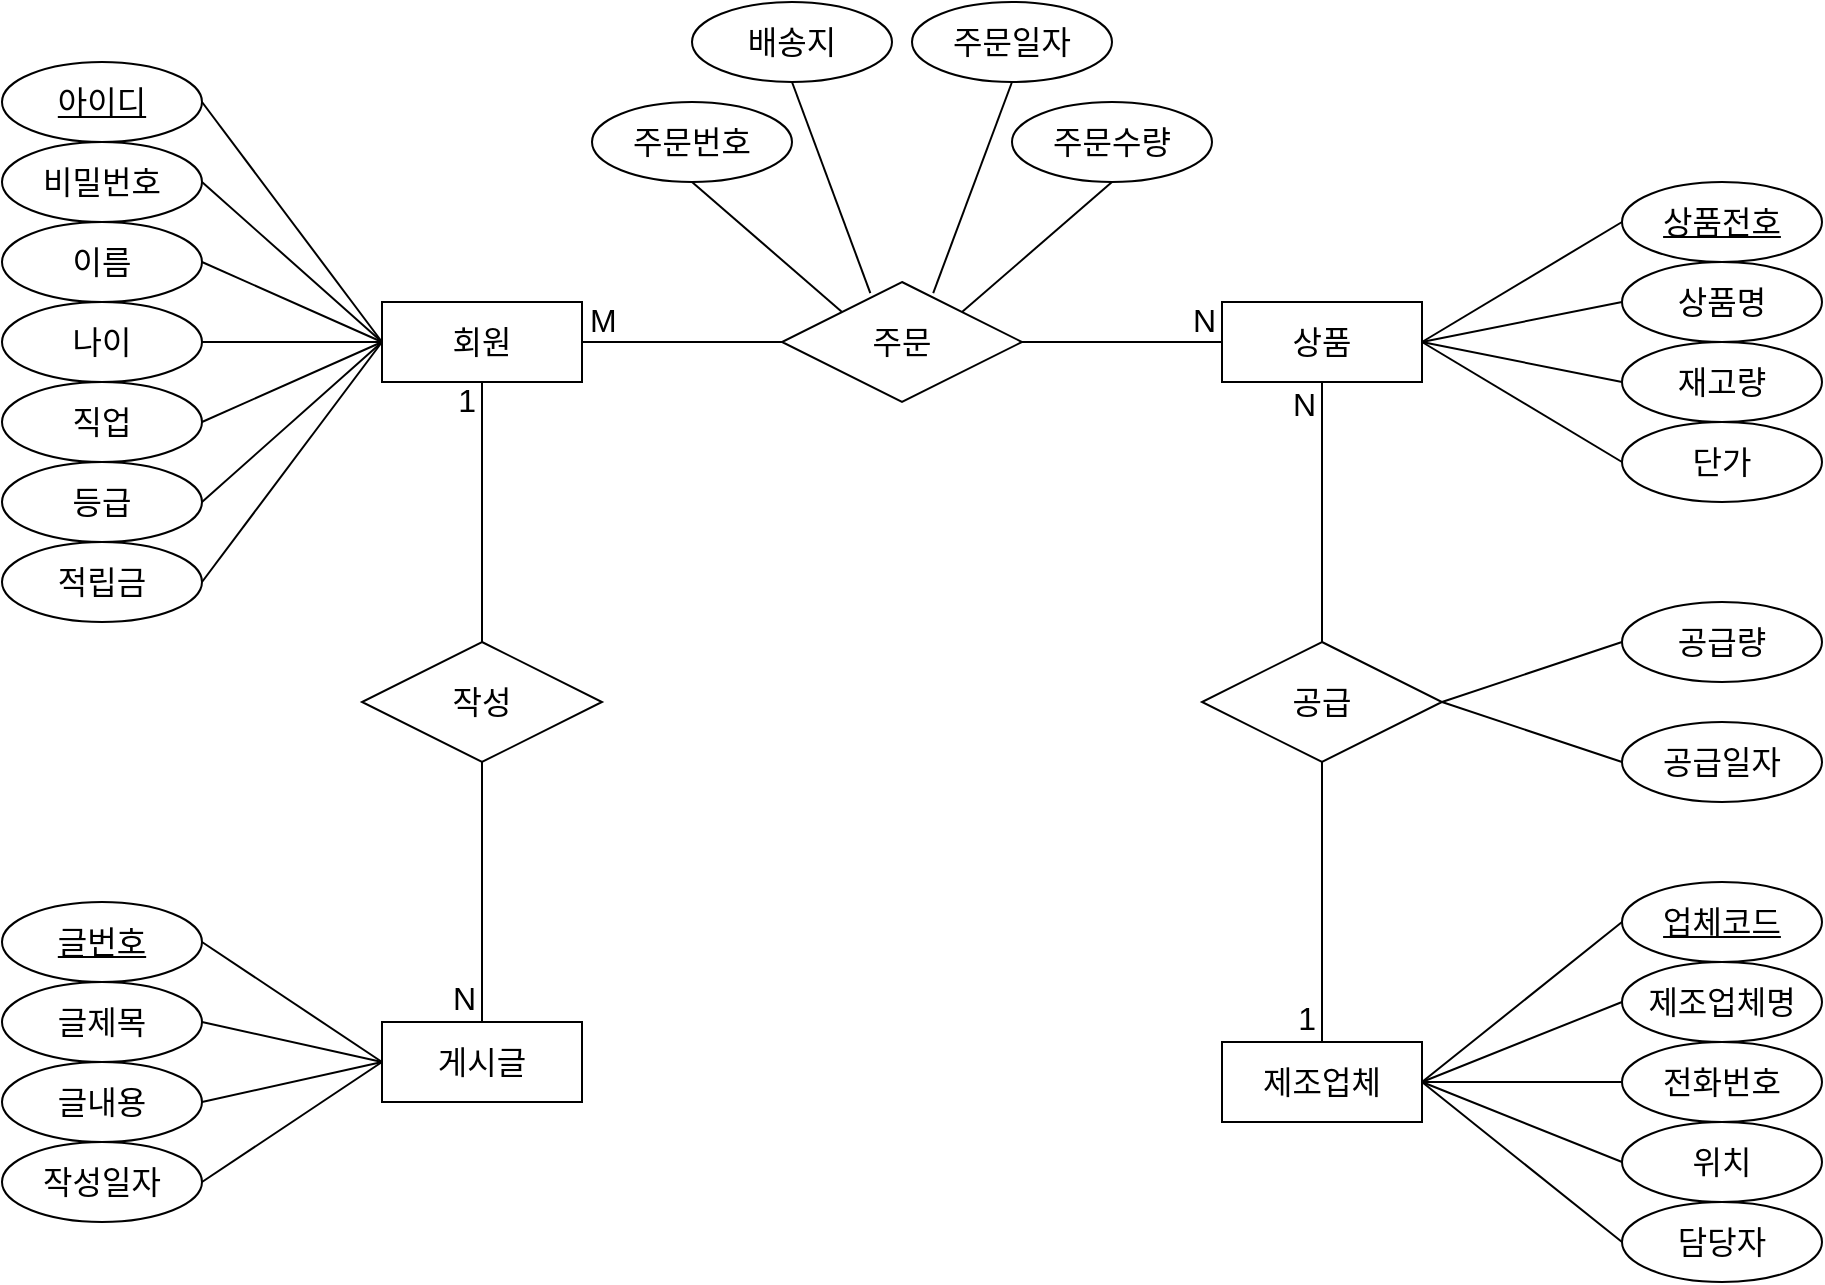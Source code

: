 <mxfile version="23.0.2" type="github">
  <diagram name="페이지-1" id="IUGM_bh3EjzVQokUihNc">
    <mxGraphModel dx="1903" dy="1603" grid="1" gridSize="10" guides="1" tooltips="1" connect="1" arrows="1" fold="1" page="0" pageScale="1" pageWidth="827" pageHeight="1169" math="0" shadow="0">
      <root>
        <mxCell id="0" />
        <mxCell id="1" parent="0" />
        <mxCell id="mSW_ob6m5kvvUS12QBub-59" value="" style="endArrow=none;html=1;rounded=0;fontSize=12;startSize=8;endSize=8;curved=1;exitX=1;exitY=0.5;exitDx=0;exitDy=0;entryX=0;entryY=0.5;entryDx=0;entryDy=0;" edge="1" parent="1" source="mSW_ob6m5kvvUS12QBub-2" target="mSW_ob6m5kvvUS12QBub-3">
          <mxGeometry relative="1" as="geometry">
            <mxPoint x="-240" y="-10" as="sourcePoint" />
            <mxPoint x="-80" y="-10" as="targetPoint" />
          </mxGeometry>
        </mxCell>
        <mxCell id="mSW_ob6m5kvvUS12QBub-60" value="M" style="resizable=0;html=1;whiteSpace=wrap;align=left;verticalAlign=bottom;fontSize=16;" connectable="0" vertex="1" parent="mSW_ob6m5kvvUS12QBub-59">
          <mxGeometry x="-1" relative="1" as="geometry">
            <mxPoint x="2" as="offset" />
          </mxGeometry>
        </mxCell>
        <mxCell id="mSW_ob6m5kvvUS12QBub-61" value="N" style="resizable=0;html=1;whiteSpace=wrap;align=right;verticalAlign=bottom;fontSize=16;" connectable="0" vertex="1" parent="mSW_ob6m5kvvUS12QBub-59">
          <mxGeometry x="1" relative="1" as="geometry">
            <mxPoint x="-2" as="offset" />
          </mxGeometry>
        </mxCell>
        <mxCell id="mSW_ob6m5kvvUS12QBub-31" value="게시글" style="whiteSpace=wrap;html=1;align=center;fontSize=16;" vertex="1" parent="1">
          <mxGeometry x="-400" y="240" width="100" height="40" as="geometry" />
        </mxCell>
        <mxCell id="mSW_ob6m5kvvUS12QBub-36" value="글번호" style="ellipse;whiteSpace=wrap;html=1;align=center;fontStyle=4;fontSize=16;" vertex="1" parent="1">
          <mxGeometry x="-590" y="180" width="100" height="40" as="geometry" />
        </mxCell>
        <mxCell id="mSW_ob6m5kvvUS12QBub-37" value="글제목" style="ellipse;whiteSpace=wrap;html=1;align=center;fontSize=16;" vertex="1" parent="1">
          <mxGeometry x="-590" y="220" width="100" height="40" as="geometry" />
        </mxCell>
        <mxCell id="mSW_ob6m5kvvUS12QBub-38" value="글내용" style="ellipse;whiteSpace=wrap;html=1;align=center;fontSize=16;" vertex="1" parent="1">
          <mxGeometry x="-590" y="260" width="100" height="40" as="geometry" />
        </mxCell>
        <mxCell id="mSW_ob6m5kvvUS12QBub-39" value="작성일자" style="ellipse;whiteSpace=wrap;html=1;align=center;fontSize=16;" vertex="1" parent="1">
          <mxGeometry x="-590" y="300" width="100" height="40" as="geometry" />
        </mxCell>
        <mxCell id="mSW_ob6m5kvvUS12QBub-40" value="" style="endArrow=none;html=1;rounded=0;fontSize=12;startSize=8;endSize=8;curved=1;entryX=1;entryY=0.5;entryDx=0;entryDy=0;exitX=0;exitY=0.5;exitDx=0;exitDy=0;" edge="1" parent="1" source="mSW_ob6m5kvvUS12QBub-31" target="mSW_ob6m5kvvUS12QBub-36">
          <mxGeometry relative="1" as="geometry">
            <mxPoint x="-750" y="240" as="sourcePoint" />
            <mxPoint x="-680" y="180" as="targetPoint" />
          </mxGeometry>
        </mxCell>
        <mxCell id="mSW_ob6m5kvvUS12QBub-41" value="" style="endArrow=none;html=1;rounded=0;fontSize=12;startSize=8;endSize=8;curved=1;entryX=1;entryY=0.5;entryDx=0;entryDy=0;exitX=0;exitY=0.5;exitDx=0;exitDy=0;" edge="1" parent="1" source="mSW_ob6m5kvvUS12QBub-31" target="mSW_ob6m5kvvUS12QBub-39">
          <mxGeometry relative="1" as="geometry">
            <mxPoint x="-750" y="240" as="sourcePoint" />
            <mxPoint x="-680" y="300" as="targetPoint" />
          </mxGeometry>
        </mxCell>
        <mxCell id="mSW_ob6m5kvvUS12QBub-42" value="" style="endArrow=none;html=1;rounded=0;fontSize=12;startSize=8;endSize=8;curved=1;entryX=1;entryY=0.5;entryDx=0;entryDy=0;exitX=0;exitY=0.5;exitDx=0;exitDy=0;" edge="1" parent="1" source="mSW_ob6m5kvvUS12QBub-31" target="mSW_ob6m5kvvUS12QBub-37">
          <mxGeometry relative="1" as="geometry">
            <mxPoint x="-750" y="240" as="sourcePoint" />
            <mxPoint x="-680" y="220" as="targetPoint" />
          </mxGeometry>
        </mxCell>
        <mxCell id="mSW_ob6m5kvvUS12QBub-43" value="" style="endArrow=none;html=1;rounded=0;fontSize=12;startSize=8;endSize=8;curved=1;entryX=1;entryY=0.5;entryDx=0;entryDy=0;exitX=0;exitY=0.5;exitDx=0;exitDy=0;" edge="1" parent="1" source="mSW_ob6m5kvvUS12QBub-31" target="mSW_ob6m5kvvUS12QBub-38">
          <mxGeometry relative="1" as="geometry">
            <mxPoint x="-750" y="240" as="sourcePoint" />
            <mxPoint x="-680" y="260" as="targetPoint" />
          </mxGeometry>
        </mxCell>
        <mxCell id="mSW_ob6m5kvvUS12QBub-30" value="제조업체" style="whiteSpace=wrap;html=1;align=center;fontSize=16;" vertex="1" parent="1">
          <mxGeometry x="20" y="250" width="100" height="40" as="geometry" />
        </mxCell>
        <mxCell id="mSW_ob6m5kvvUS12QBub-32" value="업체코드" style="ellipse;whiteSpace=wrap;html=1;align=center;fontStyle=4;fontSize=16;" vertex="1" parent="1">
          <mxGeometry x="220" y="170" width="100" height="40" as="geometry" />
        </mxCell>
        <mxCell id="mSW_ob6m5kvvUS12QBub-33" value="전화번호" style="ellipse;whiteSpace=wrap;html=1;align=center;fontSize=16;" vertex="1" parent="1">
          <mxGeometry x="220" y="250" width="100" height="40" as="geometry" />
        </mxCell>
        <mxCell id="mSW_ob6m5kvvUS12QBub-34" value="위치" style="ellipse;whiteSpace=wrap;html=1;align=center;fontSize=16;" vertex="1" parent="1">
          <mxGeometry x="220" y="290" width="100" height="40" as="geometry" />
        </mxCell>
        <mxCell id="mSW_ob6m5kvvUS12QBub-35" value="담당자" style="ellipse;whiteSpace=wrap;html=1;align=center;fontSize=16;" vertex="1" parent="1">
          <mxGeometry x="220" y="330" width="100" height="40" as="geometry" />
        </mxCell>
        <mxCell id="mSW_ob6m5kvvUS12QBub-46" value="" style="endArrow=none;html=1;rounded=0;fontSize=12;startSize=8;endSize=8;curved=1;exitX=0;exitY=0.5;exitDx=0;exitDy=0;entryX=1;entryY=0.5;entryDx=0;entryDy=0;" edge="1" parent="1" source="mSW_ob6m5kvvUS12QBub-32" target="mSW_ob6m5kvvUS12QBub-30">
          <mxGeometry relative="1" as="geometry">
            <mxPoint x="390" y="220" as="sourcePoint" />
            <mxPoint x="120" y="270" as="targetPoint" />
          </mxGeometry>
        </mxCell>
        <mxCell id="mSW_ob6m5kvvUS12QBub-47" value="" style="endArrow=none;html=1;rounded=0;fontSize=12;startSize=8;endSize=8;curved=1;exitX=0;exitY=0.5;exitDx=0;exitDy=0;entryX=1;entryY=0.5;entryDx=0;entryDy=0;" edge="1" parent="1" source="mSW_ob6m5kvvUS12QBub-33" target="mSW_ob6m5kvvUS12QBub-30">
          <mxGeometry relative="1" as="geometry">
            <mxPoint x="290" y="280" as="sourcePoint" />
            <mxPoint x="120" y="270" as="targetPoint" />
          </mxGeometry>
        </mxCell>
        <mxCell id="mSW_ob6m5kvvUS12QBub-48" value="" style="endArrow=none;html=1;rounded=0;fontSize=12;startSize=8;endSize=8;curved=1;exitX=0;exitY=0.5;exitDx=0;exitDy=0;entryX=1;entryY=0.5;entryDx=0;entryDy=0;" edge="1" parent="1" source="mSW_ob6m5kvvUS12QBub-34" target="mSW_ob6m5kvvUS12QBub-30">
          <mxGeometry relative="1" as="geometry">
            <mxPoint x="390" y="340" as="sourcePoint" />
            <mxPoint x="120" y="270" as="targetPoint" />
          </mxGeometry>
        </mxCell>
        <mxCell id="mSW_ob6m5kvvUS12QBub-49" value="" style="endArrow=none;html=1;rounded=0;fontSize=12;startSize=8;endSize=8;curved=1;exitX=0;exitY=0.5;exitDx=0;exitDy=0;entryX=1;entryY=0.5;entryDx=0;entryDy=0;" edge="1" parent="1" source="mSW_ob6m5kvvUS12QBub-35" target="mSW_ob6m5kvvUS12QBub-30">
          <mxGeometry relative="1" as="geometry">
            <mxPoint x="390" y="380" as="sourcePoint" />
            <mxPoint x="480" y="300" as="targetPoint" />
          </mxGeometry>
        </mxCell>
        <mxCell id="mSW_ob6m5kvvUS12QBub-51" value="제조업체명" style="ellipse;whiteSpace=wrap;html=1;align=center;fontSize=16;" vertex="1" parent="1">
          <mxGeometry x="220" y="210" width="100" height="40" as="geometry" />
        </mxCell>
        <mxCell id="mSW_ob6m5kvvUS12QBub-52" value="" style="endArrow=none;html=1;rounded=0;fontSize=12;startSize=8;endSize=8;curved=1;exitX=0;exitY=0.5;exitDx=0;exitDy=0;entryX=1;entryY=0.5;entryDx=0;entryDy=0;" edge="1" parent="1" source="mSW_ob6m5kvvUS12QBub-51" target="mSW_ob6m5kvvUS12QBub-30">
          <mxGeometry relative="1" as="geometry">
            <mxPoint x="390" y="240" as="sourcePoint" />
            <mxPoint x="480" y="300" as="targetPoint" />
          </mxGeometry>
        </mxCell>
        <mxCell id="mSW_ob6m5kvvUS12QBub-2" value="회원" style="whiteSpace=wrap;html=1;align=center;fontSize=16;" vertex="1" parent="1">
          <mxGeometry x="-400" y="-120" width="100" height="40" as="geometry" />
        </mxCell>
        <mxCell id="mSW_ob6m5kvvUS12QBub-4" value="아이디" style="ellipse;whiteSpace=wrap;html=1;align=center;fontStyle=4;fontSize=16;" vertex="1" parent="1">
          <mxGeometry x="-590" y="-240" width="100" height="40" as="geometry" />
        </mxCell>
        <mxCell id="mSW_ob6m5kvvUS12QBub-5" value="비밀번호" style="ellipse;whiteSpace=wrap;html=1;align=center;fontSize=16;" vertex="1" parent="1">
          <mxGeometry x="-590" y="-200" width="100" height="40" as="geometry" />
        </mxCell>
        <mxCell id="mSW_ob6m5kvvUS12QBub-6" value="이름" style="ellipse;whiteSpace=wrap;html=1;align=center;fontSize=16;" vertex="1" parent="1">
          <mxGeometry x="-590" y="-160" width="100" height="40" as="geometry" />
        </mxCell>
        <mxCell id="mSW_ob6m5kvvUS12QBub-7" value="나이" style="ellipse;whiteSpace=wrap;html=1;align=center;fontSize=16;" vertex="1" parent="1">
          <mxGeometry x="-590" y="-120" width="100" height="40" as="geometry" />
        </mxCell>
        <mxCell id="mSW_ob6m5kvvUS12QBub-8" value="직업" style="ellipse;whiteSpace=wrap;html=1;align=center;fontSize=16;" vertex="1" parent="1">
          <mxGeometry x="-590" y="-80" width="100" height="40" as="geometry" />
        </mxCell>
        <mxCell id="mSW_ob6m5kvvUS12QBub-9" value="등급" style="ellipse;whiteSpace=wrap;html=1;align=center;fontSize=16;" vertex="1" parent="1">
          <mxGeometry x="-590" y="-40" width="100" height="40" as="geometry" />
        </mxCell>
        <mxCell id="mSW_ob6m5kvvUS12QBub-10" value="적립금" style="ellipse;whiteSpace=wrap;html=1;align=center;fontSize=16;" vertex="1" parent="1">
          <mxGeometry x="-590" width="100" height="40" as="geometry" />
        </mxCell>
        <mxCell id="mSW_ob6m5kvvUS12QBub-23" value="" style="endArrow=none;html=1;rounded=0;fontSize=12;startSize=8;endSize=8;curved=1;entryX=0;entryY=0.5;entryDx=0;entryDy=0;exitX=1;exitY=0.5;exitDx=0;exitDy=0;" edge="1" parent="1" source="mSW_ob6m5kvvUS12QBub-7" target="mSW_ob6m5kvvUS12QBub-2">
          <mxGeometry relative="1" as="geometry">
            <mxPoint x="-470" y="-80" as="sourcePoint" />
            <mxPoint x="-400" y="-100" as="targetPoint" />
          </mxGeometry>
        </mxCell>
        <mxCell id="mSW_ob6m5kvvUS12QBub-24" value="" style="endArrow=none;html=1;rounded=0;fontSize=12;startSize=8;endSize=8;curved=1;entryX=0;entryY=0.5;entryDx=0;entryDy=0;exitX=1;exitY=0.5;exitDx=0;exitDy=0;" edge="1" parent="1" target="mSW_ob6m5kvvUS12QBub-2">
          <mxGeometry relative="1" as="geometry">
            <mxPoint x="-490" y="-220" as="sourcePoint" />
            <mxPoint x="-420" y="-240" as="targetPoint" />
          </mxGeometry>
        </mxCell>
        <mxCell id="mSW_ob6m5kvvUS12QBub-25" value="" style="endArrow=none;html=1;rounded=0;fontSize=12;startSize=8;endSize=8;curved=1;exitX=1;exitY=0.5;exitDx=0;exitDy=0;entryX=0;entryY=0.5;entryDx=0;entryDy=0;" edge="1" parent="1" source="mSW_ob6m5kvvUS12QBub-5" target="mSW_ob6m5kvvUS12QBub-2">
          <mxGeometry relative="1" as="geometry">
            <mxPoint x="-480" y="-210" as="sourcePoint" />
            <mxPoint x="-400" y="-100" as="targetPoint" />
          </mxGeometry>
        </mxCell>
        <mxCell id="mSW_ob6m5kvvUS12QBub-26" value="" style="endArrow=none;html=1;rounded=0;fontSize=12;startSize=8;endSize=8;curved=1;entryX=0;entryY=0.5;entryDx=0;entryDy=0;exitX=1;exitY=0.5;exitDx=0;exitDy=0;" edge="1" parent="1" source="mSW_ob6m5kvvUS12QBub-6" target="mSW_ob6m5kvvUS12QBub-2">
          <mxGeometry relative="1" as="geometry">
            <mxPoint x="-470" y="-200" as="sourcePoint" />
            <mxPoint x="-380" y="-80" as="targetPoint" />
          </mxGeometry>
        </mxCell>
        <mxCell id="mSW_ob6m5kvvUS12QBub-27" value="" style="endArrow=none;html=1;rounded=0;fontSize=12;startSize=8;endSize=8;curved=1;entryX=0;entryY=0.5;entryDx=0;entryDy=0;exitX=1;exitY=0.5;exitDx=0;exitDy=0;" edge="1" parent="1" source="mSW_ob6m5kvvUS12QBub-8" target="mSW_ob6m5kvvUS12QBub-2">
          <mxGeometry relative="1" as="geometry">
            <mxPoint x="-460" y="-190" as="sourcePoint" />
            <mxPoint x="-370" y="-70" as="targetPoint" />
          </mxGeometry>
        </mxCell>
        <mxCell id="mSW_ob6m5kvvUS12QBub-28" value="" style="endArrow=none;html=1;rounded=0;fontSize=12;startSize=8;endSize=8;curved=1;exitX=1;exitY=0.5;exitDx=0;exitDy=0;entryX=0;entryY=0.5;entryDx=0;entryDy=0;" edge="1" parent="1" source="mSW_ob6m5kvvUS12QBub-9" target="mSW_ob6m5kvvUS12QBub-2">
          <mxGeometry relative="1" as="geometry">
            <mxPoint x="-450" y="-180" as="sourcePoint" />
            <mxPoint x="-400" y="-100" as="targetPoint" />
          </mxGeometry>
        </mxCell>
        <mxCell id="mSW_ob6m5kvvUS12QBub-29" value="" style="endArrow=none;html=1;rounded=0;fontSize=12;startSize=8;endSize=8;curved=1;entryX=0;entryY=0.5;entryDx=0;entryDy=0;exitX=1;exitY=0.5;exitDx=0;exitDy=0;" edge="1" parent="1" source="mSW_ob6m5kvvUS12QBub-10" target="mSW_ob6m5kvvUS12QBub-2">
          <mxGeometry relative="1" as="geometry">
            <mxPoint x="-440" y="-170" as="sourcePoint" />
            <mxPoint x="-350" y="-50" as="targetPoint" />
          </mxGeometry>
        </mxCell>
        <mxCell id="mSW_ob6m5kvvUS12QBub-3" value="상품" style="whiteSpace=wrap;html=1;align=center;fontSize=16;" vertex="1" parent="1">
          <mxGeometry x="20" y="-120" width="100" height="40" as="geometry" />
        </mxCell>
        <mxCell id="mSW_ob6m5kvvUS12QBub-11" value="상품전호" style="ellipse;whiteSpace=wrap;html=1;align=center;fontStyle=4;fontSize=16;" vertex="1" parent="1">
          <mxGeometry x="220" y="-180" width="100" height="40" as="geometry" />
        </mxCell>
        <mxCell id="mSW_ob6m5kvvUS12QBub-12" value="상품명" style="ellipse;whiteSpace=wrap;html=1;align=center;fontSize=16;" vertex="1" parent="1">
          <mxGeometry x="220" y="-140" width="100" height="40" as="geometry" />
        </mxCell>
        <mxCell id="mSW_ob6m5kvvUS12QBub-13" value="재고량" style="ellipse;whiteSpace=wrap;html=1;align=center;fontSize=16;" vertex="1" parent="1">
          <mxGeometry x="220" y="-100" width="100" height="40" as="geometry" />
        </mxCell>
        <mxCell id="mSW_ob6m5kvvUS12QBub-14" value="단가" style="ellipse;whiteSpace=wrap;html=1;align=center;fontSize=16;" vertex="1" parent="1">
          <mxGeometry x="220" y="-60" width="100" height="40" as="geometry" />
        </mxCell>
        <mxCell id="mSW_ob6m5kvvUS12QBub-16" value="" style="endArrow=none;html=1;rounded=0;fontSize=12;startSize=8;endSize=8;curved=1;entryX=0;entryY=0.5;entryDx=0;entryDy=0;exitX=1;exitY=0.5;exitDx=0;exitDy=0;" edge="1" parent="1" source="mSW_ob6m5kvvUS12QBub-3" target="mSW_ob6m5kvvUS12QBub-11">
          <mxGeometry relative="1" as="geometry">
            <mxPoint x="120" y="-100" as="sourcePoint" />
            <mxPoint x="30" y="-60" as="targetPoint" />
          </mxGeometry>
        </mxCell>
        <mxCell id="mSW_ob6m5kvvUS12QBub-17" value="" style="endArrow=none;html=1;rounded=0;fontSize=12;startSize=8;endSize=8;curved=1;entryX=0;entryY=0.5;entryDx=0;entryDy=0;exitX=1;exitY=0.5;exitDx=0;exitDy=0;" edge="1" parent="1" source="mSW_ob6m5kvvUS12QBub-3" target="mSW_ob6m5kvvUS12QBub-14">
          <mxGeometry relative="1" as="geometry">
            <mxPoint x="120" y="-80" as="sourcePoint" />
            <mxPoint x="190" y="-130" as="targetPoint" />
          </mxGeometry>
        </mxCell>
        <mxCell id="mSW_ob6m5kvvUS12QBub-19" value="" style="endArrow=none;html=1;rounded=0;fontSize=12;startSize=8;endSize=8;curved=1;entryX=0;entryY=0.5;entryDx=0;entryDy=0;exitX=1;exitY=0.5;exitDx=0;exitDy=0;" edge="1" parent="1" source="mSW_ob6m5kvvUS12QBub-3" target="mSW_ob6m5kvvUS12QBub-12">
          <mxGeometry relative="1" as="geometry">
            <mxPoint x="130" y="-90" as="sourcePoint" />
            <mxPoint x="200" y="-150" as="targetPoint" />
          </mxGeometry>
        </mxCell>
        <mxCell id="mSW_ob6m5kvvUS12QBub-22" value="" style="endArrow=none;html=1;rounded=0;fontSize=12;startSize=8;endSize=8;curved=1;entryX=0;entryY=0.5;entryDx=0;entryDy=0;exitX=1;exitY=0.5;exitDx=0;exitDy=0;" edge="1" parent="1" source="mSW_ob6m5kvvUS12QBub-3" target="mSW_ob6m5kvvUS12QBub-13">
          <mxGeometry relative="1" as="geometry">
            <mxPoint x="130" y="-90" as="sourcePoint" />
            <mxPoint x="200" y="-110" as="targetPoint" />
          </mxGeometry>
        </mxCell>
        <mxCell id="mSW_ob6m5kvvUS12QBub-58" value="주문" style="shape=rhombus;perimeter=rhombusPerimeter;whiteSpace=wrap;html=1;align=center;fontSize=16;" vertex="1" parent="1">
          <mxGeometry x="-200" y="-130" width="120" height="60" as="geometry" />
        </mxCell>
        <mxCell id="mSW_ob6m5kvvUS12QBub-64" value="공급" style="shape=rhombus;perimeter=rhombusPerimeter;whiteSpace=wrap;html=1;align=center;fontSize=16;" vertex="1" parent="1">
          <mxGeometry x="10" y="50" width="120" height="60" as="geometry" />
        </mxCell>
        <mxCell id="mSW_ob6m5kvvUS12QBub-66" value="" style="endArrow=none;html=1;rounded=0;fontSize=12;startSize=8;endSize=8;curved=1;entryX=0.5;entryY=0;entryDx=0;entryDy=0;exitX=0.5;exitY=1;exitDx=0;exitDy=0;" edge="1" parent="1" source="mSW_ob6m5kvvUS12QBub-64" target="mSW_ob6m5kvvUS12QBub-30">
          <mxGeometry relative="1" as="geometry">
            <mxPoint x="-190" y="170" as="sourcePoint" />
            <mxPoint x="-30" y="170" as="targetPoint" />
          </mxGeometry>
        </mxCell>
        <mxCell id="mSW_ob6m5kvvUS12QBub-67" value="1" style="resizable=0;html=1;whiteSpace=wrap;align=right;verticalAlign=bottom;fontSize=16;" connectable="0" vertex="1" parent="mSW_ob6m5kvvUS12QBub-66">
          <mxGeometry x="1" relative="1" as="geometry">
            <mxPoint x="-2" y="-1" as="offset" />
          </mxGeometry>
        </mxCell>
        <mxCell id="mSW_ob6m5kvvUS12QBub-68" value="" style="endArrow=none;html=1;rounded=0;fontSize=12;startSize=8;endSize=8;curved=1;entryX=0.5;entryY=1;entryDx=0;entryDy=0;exitX=0.5;exitY=0;exitDx=0;exitDy=0;" edge="1" parent="1" source="mSW_ob6m5kvvUS12QBub-64" target="mSW_ob6m5kvvUS12QBub-3">
          <mxGeometry relative="1" as="geometry">
            <mxPoint x="-190" y="170" as="sourcePoint" />
            <mxPoint x="-30" y="170" as="targetPoint" />
          </mxGeometry>
        </mxCell>
        <mxCell id="mSW_ob6m5kvvUS12QBub-69" value="N" style="resizable=0;html=1;whiteSpace=wrap;align=right;verticalAlign=bottom;fontSize=16;" connectable="0" vertex="1" parent="mSW_ob6m5kvvUS12QBub-68">
          <mxGeometry x="1" relative="1" as="geometry">
            <mxPoint x="-2" y="22" as="offset" />
          </mxGeometry>
        </mxCell>
        <mxCell id="mSW_ob6m5kvvUS12QBub-70" value="공급량" style="ellipse;whiteSpace=wrap;html=1;align=center;fontSize=16;" vertex="1" parent="1">
          <mxGeometry x="220" y="30" width="100" height="40" as="geometry" />
        </mxCell>
        <mxCell id="mSW_ob6m5kvvUS12QBub-71" value="공급일자" style="ellipse;whiteSpace=wrap;html=1;align=center;fontSize=16;" vertex="1" parent="1">
          <mxGeometry x="220" y="90" width="100" height="40" as="geometry" />
        </mxCell>
        <mxCell id="mSW_ob6m5kvvUS12QBub-72" value="" style="endArrow=none;html=1;rounded=0;fontSize=12;startSize=8;endSize=8;curved=1;entryX=0;entryY=0.5;entryDx=0;entryDy=0;exitX=1;exitY=0.5;exitDx=0;exitDy=0;" edge="1" parent="1" source="mSW_ob6m5kvvUS12QBub-64" target="mSW_ob6m5kvvUS12QBub-70">
          <mxGeometry relative="1" as="geometry">
            <mxPoint x="130" y="-80" as="sourcePoint" />
            <mxPoint x="200" y="-60" as="targetPoint" />
          </mxGeometry>
        </mxCell>
        <mxCell id="mSW_ob6m5kvvUS12QBub-73" value="" style="endArrow=none;html=1;rounded=0;fontSize=12;startSize=8;endSize=8;curved=1;entryX=0;entryY=0.5;entryDx=0;entryDy=0;exitX=1;exitY=0.5;exitDx=0;exitDy=0;" edge="1" parent="1" source="mSW_ob6m5kvvUS12QBub-64" target="mSW_ob6m5kvvUS12QBub-71">
          <mxGeometry relative="1" as="geometry">
            <mxPoint x="140" y="90" as="sourcePoint" />
            <mxPoint x="220" y="70" as="targetPoint" />
          </mxGeometry>
        </mxCell>
        <mxCell id="mSW_ob6m5kvvUS12QBub-75" value="주문번호" style="ellipse;whiteSpace=wrap;html=1;align=center;fontSize=16;" vertex="1" parent="1">
          <mxGeometry x="-295" y="-220" width="100" height="40" as="geometry" />
        </mxCell>
        <mxCell id="mSW_ob6m5kvvUS12QBub-76" value="배송지" style="ellipse;whiteSpace=wrap;html=1;align=center;fontSize=16;" vertex="1" parent="1">
          <mxGeometry x="-245" y="-270" width="100" height="40" as="geometry" />
        </mxCell>
        <mxCell id="mSW_ob6m5kvvUS12QBub-77" value="주문수량" style="ellipse;whiteSpace=wrap;html=1;align=center;fontSize=16;" vertex="1" parent="1">
          <mxGeometry x="-85" y="-220" width="100" height="40" as="geometry" />
        </mxCell>
        <mxCell id="mSW_ob6m5kvvUS12QBub-78" value="주문일자" style="ellipse;whiteSpace=wrap;html=1;align=center;fontSize=16;" vertex="1" parent="1">
          <mxGeometry x="-135" y="-270" width="100" height="40" as="geometry" />
        </mxCell>
        <mxCell id="mSW_ob6m5kvvUS12QBub-79" value="" style="endArrow=none;html=1;rounded=0;fontSize=12;startSize=8;endSize=8;curved=1;entryX=0;entryY=0;entryDx=0;entryDy=0;exitX=0.5;exitY=1;exitDx=0;exitDy=0;" edge="1" parent="1" source="mSW_ob6m5kvvUS12QBub-75" target="mSW_ob6m5kvvUS12QBub-58">
          <mxGeometry relative="1" as="geometry">
            <mxPoint x="-480" y="-210" as="sourcePoint" />
            <mxPoint x="-390" y="-90" as="targetPoint" />
          </mxGeometry>
        </mxCell>
        <mxCell id="mSW_ob6m5kvvUS12QBub-80" value="" style="endArrow=none;html=1;rounded=0;fontSize=12;startSize=8;endSize=8;curved=1;entryX=0.368;entryY=0.093;entryDx=0;entryDy=0;exitX=0.5;exitY=1;exitDx=0;exitDy=0;entryPerimeter=0;" edge="1" parent="1" source="mSW_ob6m5kvvUS12QBub-76" target="mSW_ob6m5kvvUS12QBub-58">
          <mxGeometry relative="1" as="geometry">
            <mxPoint x="-235" y="-170" as="sourcePoint" />
            <mxPoint x="-160" y="-105" as="targetPoint" />
          </mxGeometry>
        </mxCell>
        <mxCell id="mSW_ob6m5kvvUS12QBub-81" value="" style="endArrow=none;html=1;rounded=0;fontSize=12;startSize=8;endSize=8;curved=1;entryX=0.63;entryY=0.093;entryDx=0;entryDy=0;exitX=0.5;exitY=1;exitDx=0;exitDy=0;entryPerimeter=0;" edge="1" parent="1" source="mSW_ob6m5kvvUS12QBub-78" target="mSW_ob6m5kvvUS12QBub-58">
          <mxGeometry relative="1" as="geometry">
            <mxPoint x="-185" y="-220" as="sourcePoint" />
            <mxPoint x="-147" y="-116" as="targetPoint" />
          </mxGeometry>
        </mxCell>
        <mxCell id="mSW_ob6m5kvvUS12QBub-82" value="" style="endArrow=none;html=1;rounded=0;fontSize=12;startSize=8;endSize=8;curved=1;entryX=1;entryY=0;entryDx=0;entryDy=0;exitX=0.5;exitY=1;exitDx=0;exitDy=0;" edge="1" parent="1" source="mSW_ob6m5kvvUS12QBub-77" target="mSW_ob6m5kvvUS12QBub-58">
          <mxGeometry relative="1" as="geometry">
            <mxPoint x="-175" y="-210" as="sourcePoint" />
            <mxPoint x="-137" y="-106" as="targetPoint" />
          </mxGeometry>
        </mxCell>
        <mxCell id="mSW_ob6m5kvvUS12QBub-83" value="작성" style="shape=rhombus;perimeter=rhombusPerimeter;whiteSpace=wrap;html=1;align=center;fontSize=16;" vertex="1" parent="1">
          <mxGeometry x="-410" y="50" width="120" height="60" as="geometry" />
        </mxCell>
        <mxCell id="mSW_ob6m5kvvUS12QBub-84" value="" style="endArrow=none;html=1;rounded=0;fontSize=12;startSize=8;endSize=8;curved=1;entryX=0.5;entryY=1;entryDx=0;entryDy=0;exitX=0.5;exitY=0;exitDx=0;exitDy=0;" edge="1" parent="1" source="mSW_ob6m5kvvUS12QBub-83" target="mSW_ob6m5kvvUS12QBub-2">
          <mxGeometry relative="1" as="geometry">
            <mxPoint x="-290" y="210" as="sourcePoint" />
            <mxPoint x="-130" y="210" as="targetPoint" />
          </mxGeometry>
        </mxCell>
        <mxCell id="mSW_ob6m5kvvUS12QBub-85" value="1" style="resizable=0;html=1;whiteSpace=wrap;align=right;verticalAlign=bottom;fontSize=16;" connectable="0" vertex="1" parent="mSW_ob6m5kvvUS12QBub-84">
          <mxGeometry x="1" relative="1" as="geometry">
            <mxPoint x="-2" y="20" as="offset" />
          </mxGeometry>
        </mxCell>
        <mxCell id="mSW_ob6m5kvvUS12QBub-86" value="" style="endArrow=none;html=1;rounded=0;fontSize=12;startSize=8;endSize=8;curved=1;exitX=0.5;exitY=1;exitDx=0;exitDy=0;entryX=0.5;entryY=0;entryDx=0;entryDy=0;" edge="1" parent="1" source="mSW_ob6m5kvvUS12QBub-83" target="mSW_ob6m5kvvUS12QBub-31">
          <mxGeometry relative="1" as="geometry">
            <mxPoint x="-290" y="210" as="sourcePoint" />
            <mxPoint x="-130" y="210" as="targetPoint" />
          </mxGeometry>
        </mxCell>
        <mxCell id="mSW_ob6m5kvvUS12QBub-87" value="N" style="resizable=0;html=1;whiteSpace=wrap;align=right;verticalAlign=bottom;fontSize=16;" connectable="0" vertex="1" parent="mSW_ob6m5kvvUS12QBub-86">
          <mxGeometry x="1" relative="1" as="geometry">
            <mxPoint x="-2" y="-1" as="offset" />
          </mxGeometry>
        </mxCell>
      </root>
    </mxGraphModel>
  </diagram>
</mxfile>
